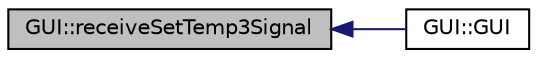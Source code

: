 digraph "GUI::receiveSetTemp3Signal"
{
  edge [fontname="Helvetica",fontsize="10",labelfontname="Helvetica",labelfontsize="10"];
  node [fontname="Helvetica",fontsize="10",shape=record];
  rankdir="LR";
  Node1 [label="GUI::receiveSetTemp3Signal",height=0.2,width=0.4,color="black", fillcolor="grey75", style="filled", fontcolor="black"];
  Node1 -> Node2 [dir="back",color="midnightblue",fontsize="10",style="solid",fontname="Helvetica"];
  Node2 [label="GUI::GUI",height=0.2,width=0.4,color="black", fillcolor="white", style="filled",URL="$class_g_u_i.html#a35d5fc00149b54cd5a44adf42c7aba80"];
}
